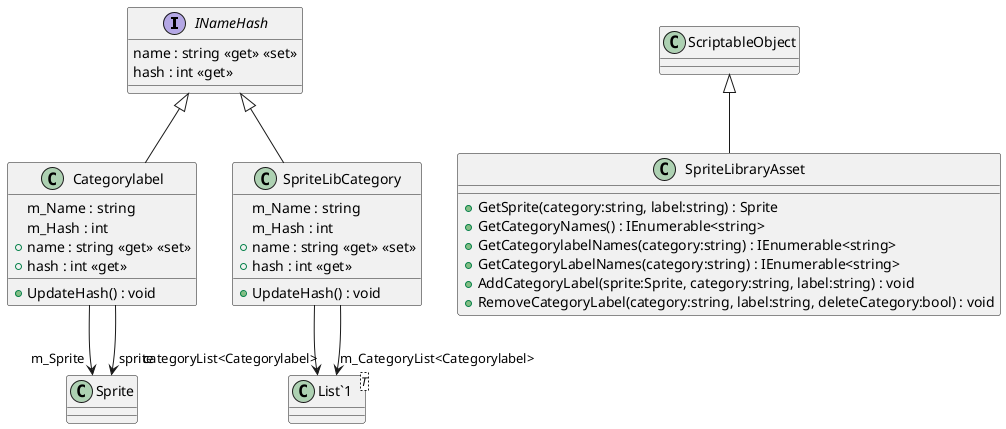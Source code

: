@startuml
interface INameHash {
    name : string <<get>> <<set>>
    hash : int <<get>>
}
class Categorylabel {
    m_Name : string
    m_Hash : int
    + name : string <<get>> <<set>>
    + hash : int <<get>>
    + UpdateHash() : void
}
class SpriteLibCategory {
    m_Name : string
    m_Hash : int
    + name : string <<get>> <<set>>
    + hash : int <<get>>
    + UpdateHash() : void
}
class SpriteLibraryAsset {
    + GetSprite(category:string, label:string) : Sprite
    + GetCategoryNames() : IEnumerable<string>
    + GetCategorylabelNames(category:string) : IEnumerable<string>
    + GetCategoryLabelNames(category:string) : IEnumerable<string>
    + AddCategoryLabel(sprite:Sprite, category:string, label:string) : void
    + RemoveCategoryLabel(category:string, label:string, deleteCategory:bool) : void
}
class "List`1"<T> {
}
INameHash <|-- Categorylabel
Categorylabel --> "m_Sprite" Sprite
Categorylabel --> "sprite" Sprite
INameHash <|-- SpriteLibCategory
SpriteLibCategory --> "m_CategoryList<Categorylabel>" "List`1"
SpriteLibCategory --> "categoryList<Categorylabel>" "List`1"
ScriptableObject <|-- SpriteLibraryAsset
@enduml
